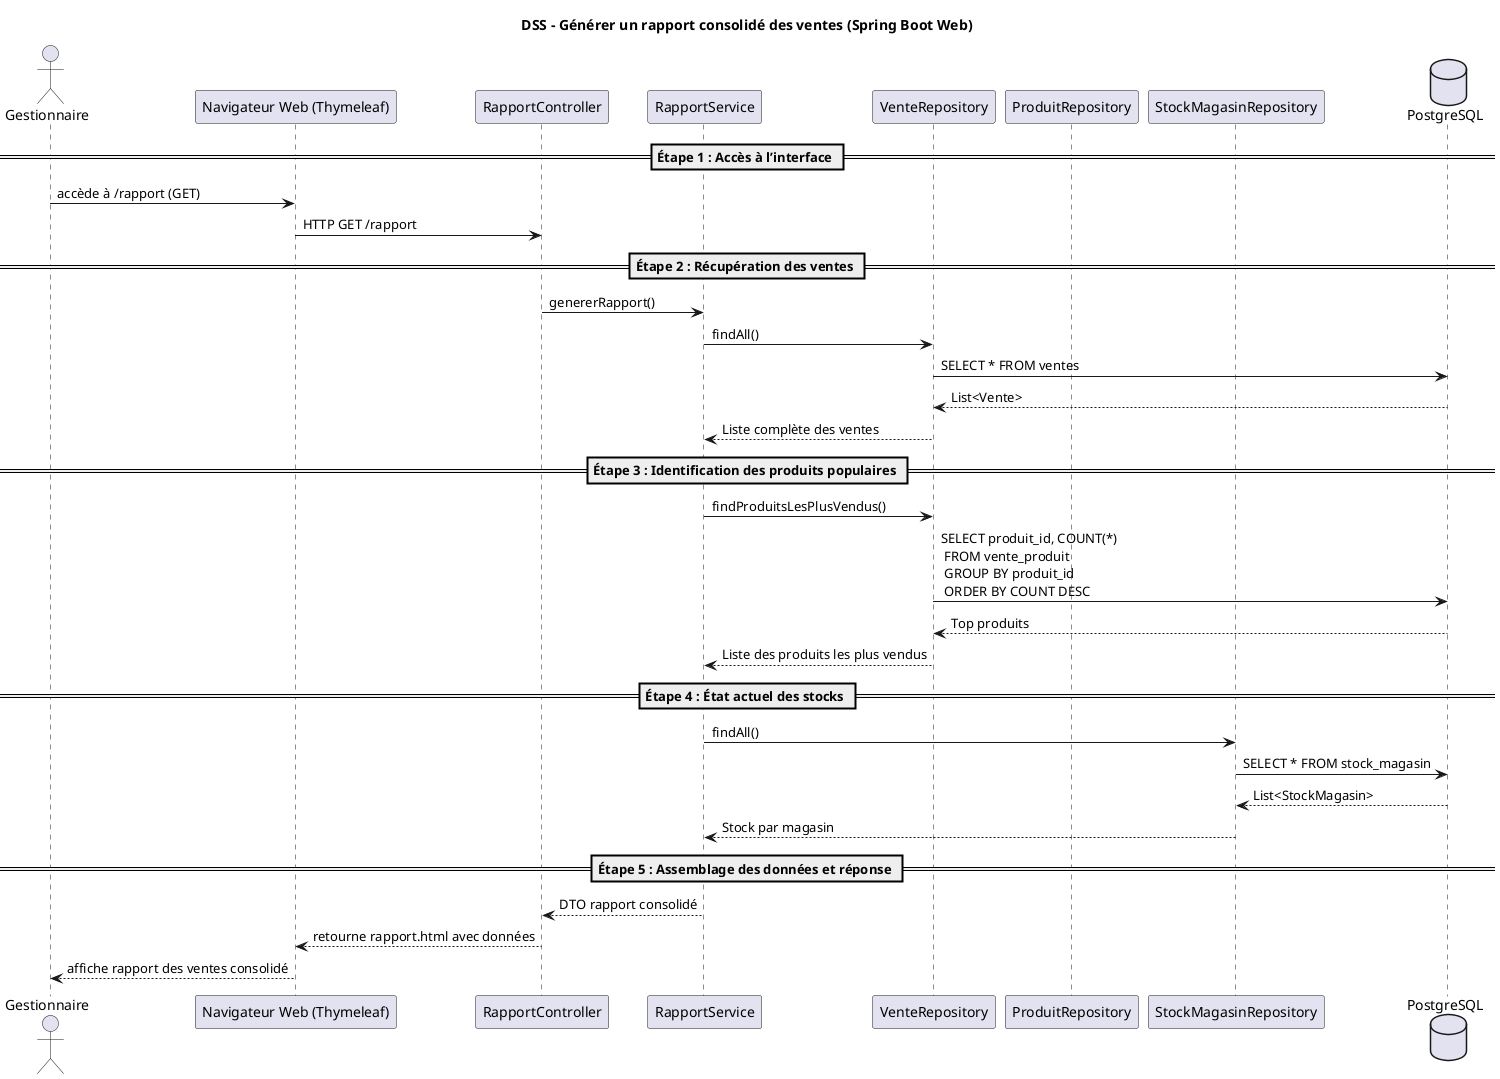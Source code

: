 @startuml
title DSS – Générer un rapport consolidé des ventes (Spring Boot Web)

' === Acteur principal ===
actor Gestionnaire
' Le gestionnaire représente un utilisateur de la maison mère ayant une vue globale sur les opérations des différents magasins.

' === Composants Web (architecture MVC Spring Boot) ===
participant "Navigateur Web (Thymeleaf)" as Vue
' L’interface graphique qui permet de visualiser les rapports dans un navigateur.

participant "RapportController" as Controller
' Contrôleur Spring responsable de recevoir les requêtes HTTP liées au rapport.

participant "RapportService" as Service
' Service métier qui coordonne la génération du rapport : agrégation, tri, calculs.

participant "VenteRepository" as VenteRepo
' Repository JPA pour accéder aux ventes effectuées.

participant "ProduitRepository" as ProduitRepo
' Repository pour accéder aux produits (peut être utilisé pour enrichir les résultats).

participant "StockMagasinRepository" as StockRepo
' Repository pour accéder aux niveaux de stock actuels dans les magasins.

database "PostgreSQL"
' Base de données centralisée stockant toutes les entités persistées du système.

== Étape 1 : Accès à l’interface ==
Gestionnaire -> Vue : accède à /rapport (GET)
' Le gestionnaire clique sur le lien "Rapport consolidé" depuis le menu ou la page d’accueil.

Vue -> Controller : HTTP GET /rapport
' Une requête GET est envoyée au `RapportController`.

== Étape 2 : Récupération des ventes ==
Controller -> Service : genererRapport()
' Le contrôleur appelle le service métier pour lancer la génération du rapport.

Service -> VenteRepo : findAll()
' Le service demande la liste complète des ventes enregistrées dans le système.

VenteRepo -> PostgreSQL : SELECT * FROM ventes
' Une requête SQL est générée pour récupérer toutes les entrées de la table `ventes`.

PostgreSQL --> VenteRepo : List<Vente>
VenteRepo --> Service : Liste complète des ventes
' Le résultat contient les ventes, avec dates, montants, employés, magasins, etc.

== Étape 3 : Identification des produits populaires ==
Service -> VenteRepo : findProduitsLesPlusVendus()
' Le service exécute une requête groupée sur la table `vente_produit` pour détecter les best-sellers.

VenteRepo -> PostgreSQL : SELECT produit_id, COUNT(*) \n FROM vente_produit \n GROUP BY produit_id \n ORDER BY COUNT DESC
' Agrégation SQL classique : classement des produits selon leur fréquence d’achat.

PostgreSQL --> VenteRepo : Top produits
VenteRepo --> Service : Liste des produits les plus vendus
' Le service récupère les `produit_id` les plus populaires et peut ensuite les enrichir via `ProduitRepository`.

== Étape 4 : État actuel des stocks ==
Service -> StockRepo : findAll()
' Le service interroge le repository de stock pour connaître les quantités disponibles.

StockRepo -> PostgreSQL : SELECT * FROM stock_magasin
' Requête pour extraire tous les enregistrements de stock répartis par magasin.

PostgreSQL --> StockRepo : List<StockMagasin>
StockRepo --> Service : Stock par magasin
' Ces données servent à afficher les niveaux de stock critiques, faibles ou excédentaires.

== Étape 5 : Assemblage des données et réponse ==
Service --> Controller : DTO rapport consolidé
' Le service construit un objet DTO (Data Transfer Object) structuré avec :
' - Les ventes (avec regroupement par magasin)
' - Les produits les plus populaires
' - Le stock actuel (par magasin et produit)

Controller --> Vue : retourne rapport.html avec données
' Le contrôleur injecte le DTO dans le modèle et retourne la vue Thymeleaf correspondante.

Vue --> Gestionnaire : affiche rapport des ventes consolidé
' L’interface web présente le rapport sous forme de :
' - Graphiques ou diagrammes (ex. ventes par magasin)
' - Tableaux synthétiques
' - Listes de produits populaires
' - État des stocks par magasin

@enduml
